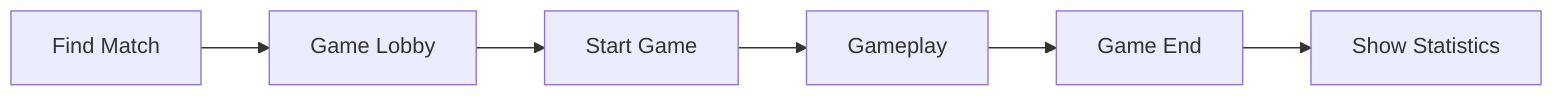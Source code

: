 flowchart LR
    Match[Find Match] --> Lobby[Game Lobby]
    Lobby --> Start[Start Game]
    Start --> Play[Gameplay]
    Play --> End[Game End]
    End --> Stats[Show Statistics]